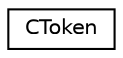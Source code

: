 digraph "Graphical Class Hierarchy"
{
  edge [fontname="Helvetica",fontsize="10",labelfontname="Helvetica",labelfontsize="10"];
  node [fontname="Helvetica",fontsize="10",shape=record];
  rankdir="LR";
  Node0 [label="CToken",height=0.2,width=0.4,color="black", fillcolor="white", style="filled",URL="$classCToken.html",tooltip="token "];
}
